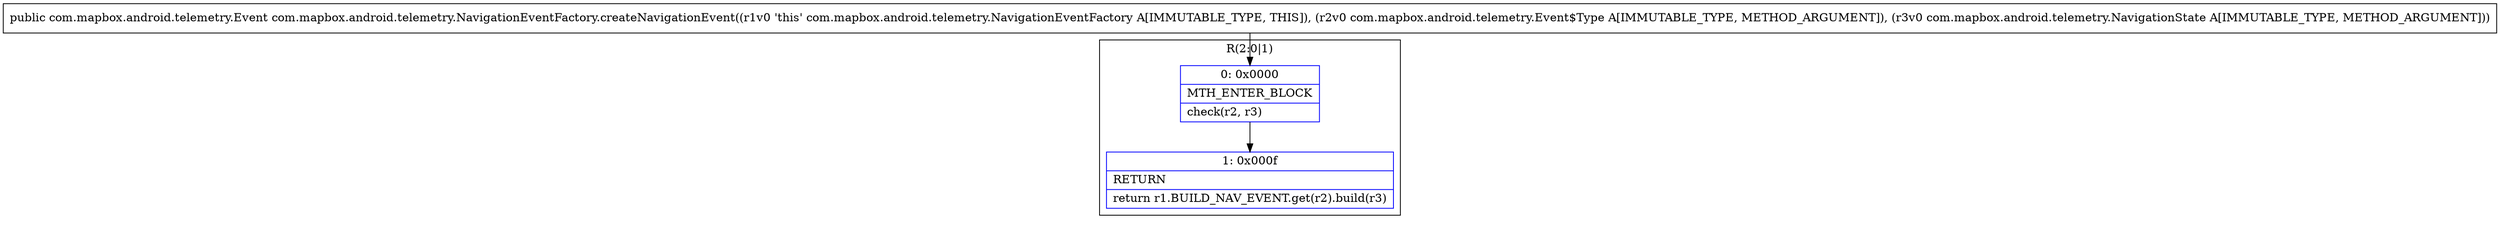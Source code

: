 digraph "CFG forcom.mapbox.android.telemetry.NavigationEventFactory.createNavigationEvent(Lcom\/mapbox\/android\/telemetry\/Event$Type;Lcom\/mapbox\/android\/telemetry\/NavigationState;)Lcom\/mapbox\/android\/telemetry\/Event;" {
subgraph cluster_Region_2124296141 {
label = "R(2:0|1)";
node [shape=record,color=blue];
Node_0 [shape=record,label="{0\:\ 0x0000|MTH_ENTER_BLOCK\l|check(r2, r3)\l}"];
Node_1 [shape=record,label="{1\:\ 0x000f|RETURN\l|return r1.BUILD_NAV_EVENT.get(r2).build(r3)\l}"];
}
MethodNode[shape=record,label="{public com.mapbox.android.telemetry.Event com.mapbox.android.telemetry.NavigationEventFactory.createNavigationEvent((r1v0 'this' com.mapbox.android.telemetry.NavigationEventFactory A[IMMUTABLE_TYPE, THIS]), (r2v0 com.mapbox.android.telemetry.Event$Type A[IMMUTABLE_TYPE, METHOD_ARGUMENT]), (r3v0 com.mapbox.android.telemetry.NavigationState A[IMMUTABLE_TYPE, METHOD_ARGUMENT])) }"];
MethodNode -> Node_0;
Node_0 -> Node_1;
}

